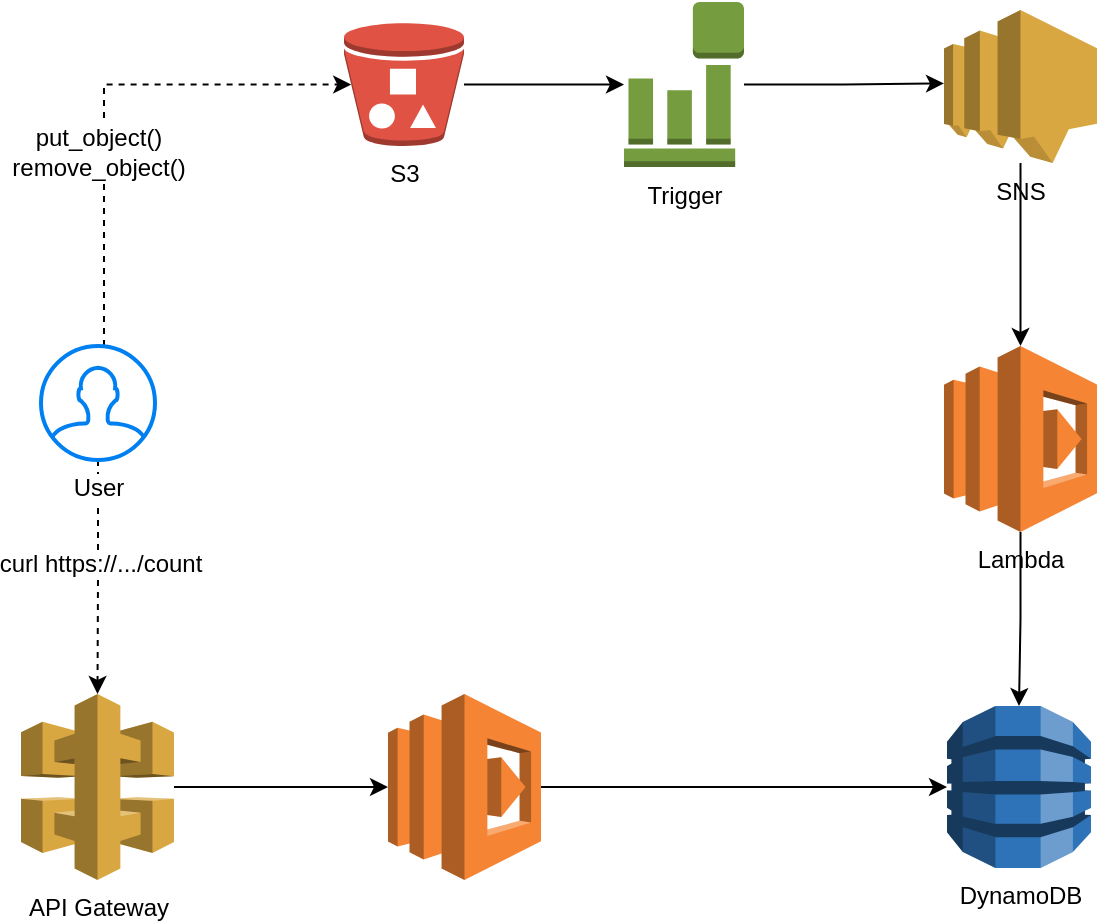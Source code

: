 <mxfile version="11.3.0" type="device" pages="1"><diagram id="hWMw7NQiatpDwTKj0Km8" name="Page-1"><mxGraphModel dx="946" dy="626" grid="1" gridSize="10" guides="1" tooltips="1" connect="1" arrows="1" fold="1" page="1" pageScale="1" pageWidth="1169" pageHeight="827" math="0" shadow="0"><root><mxCell id="0"/><mxCell id="1" parent="0"/><mxCell id="U6tOn_n_XamfnPN6Hh_C-16" style="edgeStyle=orthogonalEdgeStyle;rounded=0;orthogonalLoop=1;jettySize=auto;html=1;" edge="1" parent="1" source="U6tOn_n_XamfnPN6Hh_C-1" target="U6tOn_n_XamfnPN6Hh_C-14"><mxGeometry relative="1" as="geometry"/></mxCell><mxCell id="U6tOn_n_XamfnPN6Hh_C-1" value="API Gateway" style="outlineConnect=0;dashed=0;verticalLabelPosition=bottom;verticalAlign=top;align=center;html=1;shape=mxgraph.aws3.api_gateway;fillColor=#D9A741;gradientColor=none;" vertex="1" parent="1"><mxGeometry x="318.5" y="444" width="76.5" height="93" as="geometry"/></mxCell><mxCell id="U6tOn_n_XamfnPN6Hh_C-9" style="edgeStyle=orthogonalEdgeStyle;rounded=0;orthogonalLoop=1;jettySize=auto;html=1;" edge="1" parent="1" source="U6tOn_n_XamfnPN6Hh_C-2" target="U6tOn_n_XamfnPN6Hh_C-6"><mxGeometry relative="1" as="geometry"/></mxCell><mxCell id="U6tOn_n_XamfnPN6Hh_C-2" value="S3" style="outlineConnect=0;dashed=0;verticalLabelPosition=bottom;verticalAlign=top;align=center;html=1;shape=mxgraph.aws3.bucket_with_objects;fillColor=#E05243;gradientColor=none;" vertex="1" parent="1"><mxGeometry x="480" y="108.5" width="60" height="61.5" as="geometry"/></mxCell><mxCell id="U6tOn_n_XamfnPN6Hh_C-12" style="edgeStyle=orthogonalEdgeStyle;rounded=0;orthogonalLoop=1;jettySize=auto;html=1;entryX=0.5;entryY=0;entryDx=0;entryDy=0;entryPerimeter=0;" edge="1" parent="1" source="U6tOn_n_XamfnPN6Hh_C-3" target="U6tOn_n_XamfnPN6Hh_C-5"><mxGeometry relative="1" as="geometry"/></mxCell><mxCell id="U6tOn_n_XamfnPN6Hh_C-3" value="SNS" style="outlineConnect=0;dashed=0;verticalLabelPosition=bottom;verticalAlign=top;align=center;html=1;shape=mxgraph.aws3.sns;fillColor=#D9A741;gradientColor=none;" vertex="1" parent="1"><mxGeometry x="780" y="102" width="76.5" height="76.5" as="geometry"/></mxCell><mxCell id="U6tOn_n_XamfnPN6Hh_C-4" value="DynamoDB" style="outlineConnect=0;dashed=0;verticalLabelPosition=bottom;verticalAlign=top;align=center;html=1;shape=mxgraph.aws3.dynamo_db;fillColor=#2E73B8;gradientColor=none;" vertex="1" parent="1"><mxGeometry x="781.5" y="450" width="72" height="81" as="geometry"/></mxCell><mxCell id="U6tOn_n_XamfnPN6Hh_C-13" style="edgeStyle=orthogonalEdgeStyle;rounded=0;orthogonalLoop=1;jettySize=auto;html=1;entryX=0.5;entryY=0;entryDx=0;entryDy=0;entryPerimeter=0;" edge="1" parent="1" source="U6tOn_n_XamfnPN6Hh_C-5" target="U6tOn_n_XamfnPN6Hh_C-4"><mxGeometry relative="1" as="geometry"/></mxCell><mxCell id="U6tOn_n_XamfnPN6Hh_C-5" value="Lambda" style="outlineConnect=0;dashed=0;verticalLabelPosition=bottom;verticalAlign=top;align=center;html=1;shape=mxgraph.aws3.lambda;fillColor=#F58534;gradientColor=none;" vertex="1" parent="1"><mxGeometry x="780" y="270" width="76.5" height="93" as="geometry"/></mxCell><mxCell id="U6tOn_n_XamfnPN6Hh_C-10" style="edgeStyle=orthogonalEdgeStyle;rounded=0;orthogonalLoop=1;jettySize=auto;html=1;entryX=0;entryY=0.48;entryDx=0;entryDy=0;entryPerimeter=0;" edge="1" parent="1" source="U6tOn_n_XamfnPN6Hh_C-6" target="U6tOn_n_XamfnPN6Hh_C-3"><mxGeometry relative="1" as="geometry"/></mxCell><mxCell id="U6tOn_n_XamfnPN6Hh_C-6" value="Trigger" style="outlineConnect=0;dashed=0;verticalLabelPosition=bottom;verticalAlign=top;align=center;html=1;shape=mxgraph.aws3.event_event_based;fillColor=#759C3E;gradientColor=none;" vertex="1" parent="1"><mxGeometry x="620" y="98" width="60" height="82.5" as="geometry"/></mxCell><mxCell id="U6tOn_n_XamfnPN6Hh_C-15" style="edgeStyle=orthogonalEdgeStyle;rounded=0;orthogonalLoop=1;jettySize=auto;html=1;entryX=0;entryY=0.5;entryDx=0;entryDy=0;entryPerimeter=0;" edge="1" parent="1" source="U6tOn_n_XamfnPN6Hh_C-14" target="U6tOn_n_XamfnPN6Hh_C-4"><mxGeometry relative="1" as="geometry"/></mxCell><mxCell id="U6tOn_n_XamfnPN6Hh_C-14" value="" style="outlineConnect=0;dashed=0;verticalLabelPosition=bottom;verticalAlign=top;align=center;html=1;shape=mxgraph.aws3.lambda;fillColor=#F58534;gradientColor=none;" vertex="1" parent="1"><mxGeometry x="502" y="444" width="76.5" height="93" as="geometry"/></mxCell><mxCell id="U6tOn_n_XamfnPN6Hh_C-18" style="edgeStyle=orthogonalEdgeStyle;rounded=0;orthogonalLoop=1;jettySize=auto;html=1;entryX=0.5;entryY=0;entryDx=0;entryDy=0;entryPerimeter=0;dashed=1;" edge="1" parent="1" source="U6tOn_n_XamfnPN6Hh_C-17" target="U6tOn_n_XamfnPN6Hh_C-1"><mxGeometry relative="1" as="geometry"/></mxCell><mxCell id="U6tOn_n_XamfnPN6Hh_C-21" value="curl https://.../count" style="text;html=1;resizable=0;points=[];align=center;verticalAlign=middle;labelBackgroundColor=#ffffff;" vertex="1" connectable="0" parent="U6tOn_n_XamfnPN6Hh_C-18"><mxGeometry x="-0.111" y="1" relative="1" as="geometry"><mxPoint as="offset"/></mxGeometry></mxCell><mxCell id="U6tOn_n_XamfnPN6Hh_C-19" style="edgeStyle=orthogonalEdgeStyle;rounded=0;orthogonalLoop=1;jettySize=auto;html=1;entryX=0.06;entryY=0.5;entryDx=0;entryDy=0;entryPerimeter=0;dashed=1;" edge="1" parent="1" source="U6tOn_n_XamfnPN6Hh_C-17" target="U6tOn_n_XamfnPN6Hh_C-2"><mxGeometry relative="1" as="geometry"><Array as="points"><mxPoint x="360" y="139"/></Array></mxGeometry></mxCell><mxCell id="U6tOn_n_XamfnPN6Hh_C-20" value="put_object()&lt;br&gt;remove_object()" style="text;html=1;resizable=0;points=[];align=center;verticalAlign=middle;labelBackgroundColor=#ffffff;" vertex="1" connectable="0" parent="U6tOn_n_XamfnPN6Hh_C-19"><mxGeometry x="-0.239" y="3" relative="1" as="geometry"><mxPoint as="offset"/></mxGeometry></mxCell><mxCell id="U6tOn_n_XamfnPN6Hh_C-17" value="User" style="html=1;verticalLabelPosition=bottom;align=center;labelBackgroundColor=#ffffff;verticalAlign=top;strokeWidth=2;strokeColor=#0080F0;fillColor=#ffffff;shadow=0;dashed=0;shape=mxgraph.ios7.icons.user;" vertex="1" parent="1"><mxGeometry x="328.5" y="270" width="57" height="57" as="geometry"/></mxCell></root></mxGraphModel></diagram></mxfile>